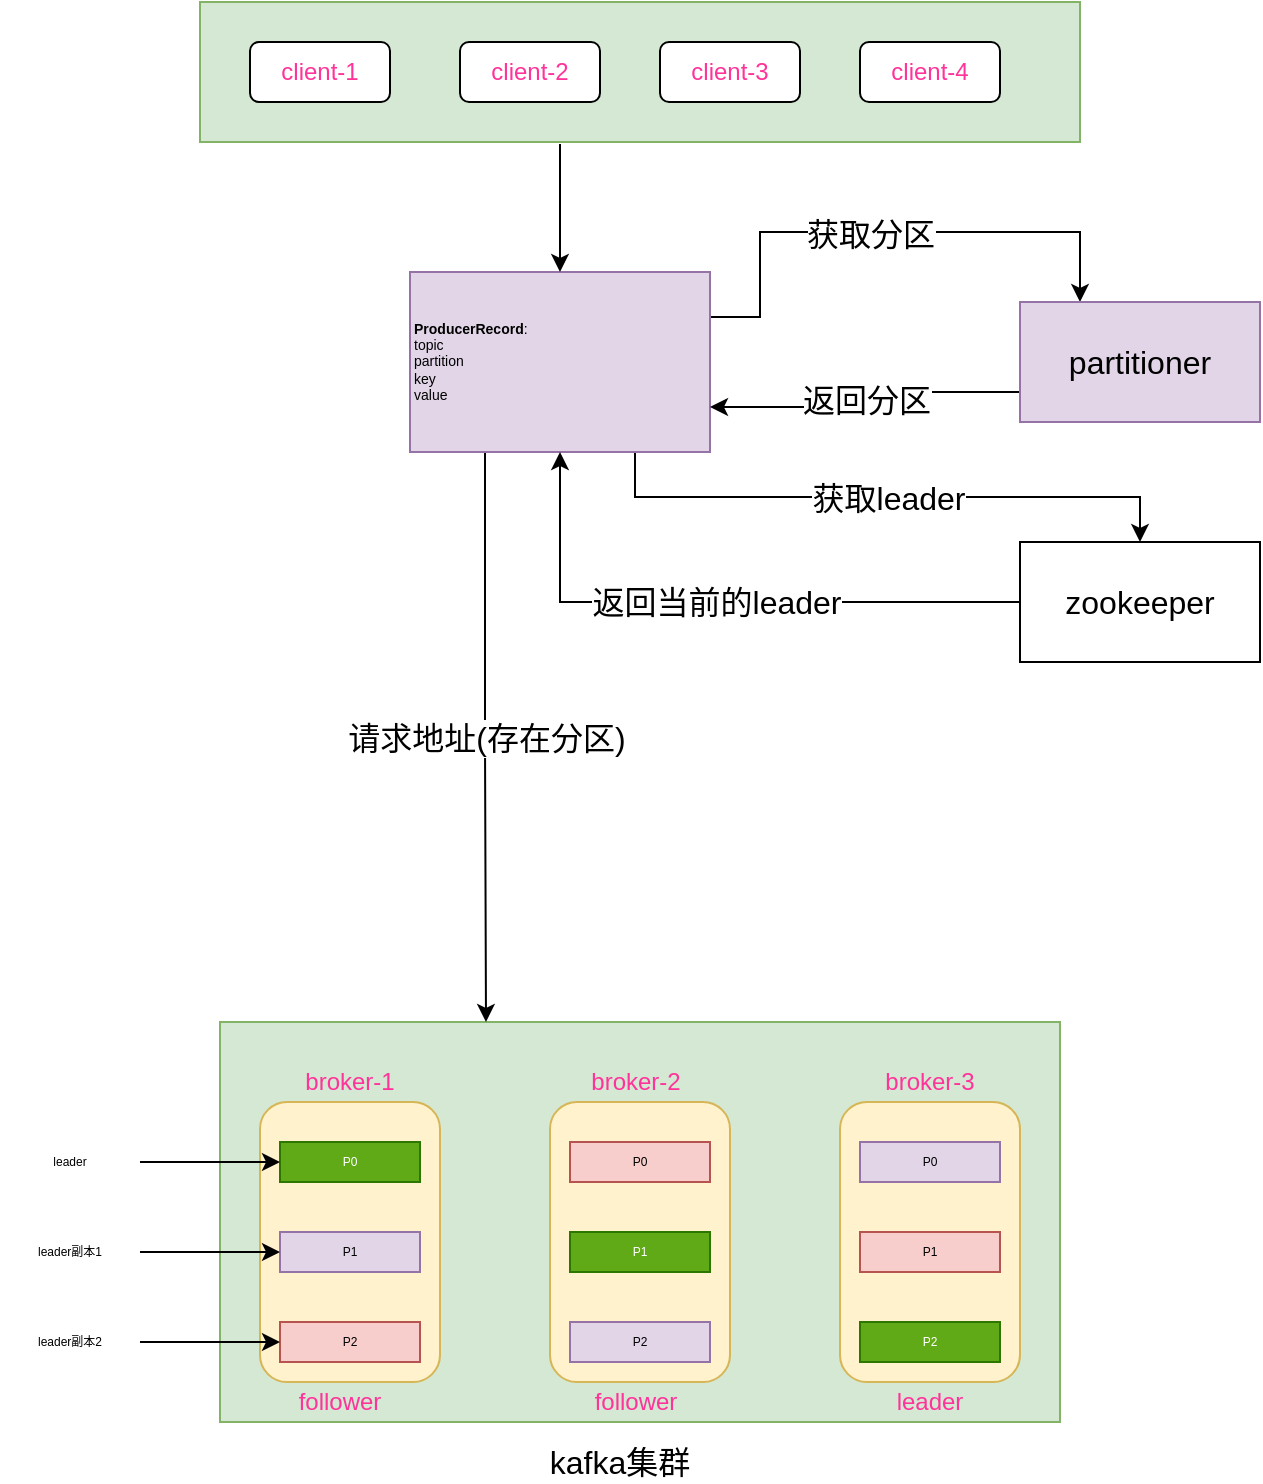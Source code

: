<mxfile version="10.7.1" type="github"><diagram id="N1dAyhYNm_RykhK6RB0k" name="ç¬¬ 1 é¡µ"><mxGraphModel dx="743" dy="433" grid="1" gridSize="10" guides="1" tooltips="1" connect="1" arrows="1" fold="1" page="1" pageScale="1" pageWidth="827" pageHeight="1169" math="0" shadow="0"><root><mxCell id="0"/><mxCell id="1" parent="0"/><mxCell id="OH9oSmofbC-8zadBRavQ-1" value="" style="rounded=0;whiteSpace=wrap;html=1;fillColor=#d5e8d4;strokeColor=#82b366;" vertex="1" parent="1"><mxGeometry x="130" y="520" width="420" height="200" as="geometry"/></mxCell><mxCell id="OH9oSmofbC-8zadBRavQ-7" value="" style="rounded=1;whiteSpace=wrap;html=1;fillColor=#fff2cc;strokeColor=#d6b656;" vertex="1" parent="1"><mxGeometry x="150" y="560" width="90" height="140" as="geometry"/></mxCell><mxCell id="OH9oSmofbC-8zadBRavQ-8" value="" style="rounded=1;whiteSpace=wrap;html=1;fillColor=#fff2cc;strokeColor=#d6b656;" vertex="1" parent="1"><mxGeometry x="295" y="560" width="90" height="140" as="geometry"/></mxCell><mxCell id="OH9oSmofbC-8zadBRavQ-9" value="" style="rounded=1;whiteSpace=wrap;html=1;fillColor=#fff2cc;strokeColor=#d6b656;" vertex="1" parent="1"><mxGeometry x="440" y="560" width="90" height="140" as="geometry"/></mxCell><mxCell id="OH9oSmofbC-8zadBRavQ-10" value="kafka集群" style="text;html=1;strokeColor=none;fillColor=none;align=center;verticalAlign=middle;whiteSpace=wrap;rounded=0;fontSize=16;" vertex="1" parent="1"><mxGeometry x="250" y="730" width="160" height="20" as="geometry"/></mxCell><mxCell id="OH9oSmofbC-8zadBRavQ-11" value="follower" style="text;html=1;strokeColor=none;fillColor=none;align=center;verticalAlign=middle;whiteSpace=wrap;rounded=0;fontColor=#FF3399;" vertex="1" parent="1"><mxGeometry x="170" y="700" width="40" height="20" as="geometry"/></mxCell><mxCell id="OH9oSmofbC-8zadBRavQ-12" value="follower" style="text;html=1;strokeColor=none;fillColor=none;align=center;verticalAlign=middle;whiteSpace=wrap;rounded=0;fontColor=#FF3399;" vertex="1" parent="1"><mxGeometry x="317.5" y="700" width="40" height="20" as="geometry"/></mxCell><mxCell id="OH9oSmofbC-8zadBRavQ-13" value="leader" style="text;html=1;strokeColor=none;fillColor=none;align=center;verticalAlign=middle;whiteSpace=wrap;rounded=0;fontColor=#FF3399;" vertex="1" parent="1"><mxGeometry x="465" y="700" width="40" height="20" as="geometry"/></mxCell><mxCell id="OH9oSmofbC-8zadBRavQ-14" value="" style="rounded=0;whiteSpace=wrap;html=1;fillColor=#d5e8d4;strokeColor=#82b366;" vertex="1" parent="1"><mxGeometry x="120" y="10" width="440" height="70" as="geometry"/></mxCell><mxCell id="OH9oSmofbC-8zadBRavQ-15" value="client-1" style="rounded=1;whiteSpace=wrap;html=1;fontColor=#FF3399;" vertex="1" parent="1"><mxGeometry x="145" y="30" width="70" height="30" as="geometry"/></mxCell><mxCell id="OH9oSmofbC-8zadBRavQ-16" value="client-2" style="rounded=1;whiteSpace=wrap;html=1;fontColor=#FF3399;" vertex="1" parent="1"><mxGeometry x="250" y="30" width="70" height="30" as="geometry"/></mxCell><mxCell id="OH9oSmofbC-8zadBRavQ-17" value="client-3" style="rounded=1;whiteSpace=wrap;html=1;fontColor=#FF3399;" vertex="1" parent="1"><mxGeometry x="350" y="30" width="70" height="30" as="geometry"/></mxCell><mxCell id="OH9oSmofbC-8zadBRavQ-18" value="client-4" style="rounded=1;whiteSpace=wrap;html=1;fontColor=#FF3399;" vertex="1" parent="1"><mxGeometry x="450" y="30" width="70" height="30" as="geometry"/></mxCell><mxCell id="OH9oSmofbC-8zadBRavQ-42" style="edgeStyle=orthogonalEdgeStyle;rounded=0;orthogonalLoop=1;jettySize=auto;html=1;exitX=1;exitY=0.25;exitDx=0;exitDy=0;fontSize=16;fontColor=#000000;entryX=0.25;entryY=0;entryDx=0;entryDy=0;" edge="1" parent="1" source="OH9oSmofbC-8zadBRavQ-19" target="OH9oSmofbC-8zadBRavQ-41"><mxGeometry relative="1" as="geometry"><Array as="points"><mxPoint x="400" y="168"/><mxPoint x="400" y="125"/><mxPoint x="560" y="125"/></Array></mxGeometry></mxCell><mxCell id="OH9oSmofbC-8zadBRavQ-44" value="获取分区" style="text;html=1;resizable=0;points=[];align=center;verticalAlign=middle;labelBackgroundColor=#ffffff;fontSize=16;fontColor=#000000;" vertex="1" connectable="0" parent="OH9oSmofbC-8zadBRavQ-42"><mxGeometry x="-0.068" y="-1" relative="1" as="geometry"><mxPoint as="offset"/></mxGeometry></mxCell><mxCell id="OH9oSmofbC-8zadBRavQ-46" value="获取leader" style="edgeStyle=orthogonalEdgeStyle;rounded=0;orthogonalLoop=1;jettySize=auto;html=1;exitX=0.75;exitY=1;exitDx=0;exitDy=0;entryX=0.5;entryY=0;entryDx=0;entryDy=0;fontSize=16;fontColor=#000000;" edge="1" parent="1" source="OH9oSmofbC-8zadBRavQ-19" target="OH9oSmofbC-8zadBRavQ-45"><mxGeometry relative="1" as="geometry"/></mxCell><mxCell id="OH9oSmofbC-8zadBRavQ-48" value="请求地址(存在分区)" style="edgeStyle=orthogonalEdgeStyle;rounded=0;orthogonalLoop=1;jettySize=auto;html=1;exitX=0.25;exitY=1;exitDx=0;exitDy=0;fontSize=16;fontColor=#000000;" edge="1" parent="1" source="OH9oSmofbC-8zadBRavQ-19" target="OH9oSmofbC-8zadBRavQ-1"><mxGeometry relative="1" as="geometry"><Array as="points"><mxPoint x="263" y="380"/><mxPoint x="263" y="380"/></Array></mxGeometry></mxCell><mxCell id="OH9oSmofbC-8zadBRavQ-19" value="&lt;div style=&quot;text-align: left ; font-size: 7px&quot;&gt;&lt;font style=&quot;font-size: 7px&quot;&gt;&lt;b&gt;ProducerRecord&lt;/b&gt;:&lt;/font&gt;&lt;/div&gt;&lt;div style=&quot;text-align: left ; font-size: 7px&quot;&gt;&lt;font style=&quot;font-size: 7px&quot;&gt;topic&lt;/font&gt;&lt;/div&gt;&lt;div style=&quot;text-align: left ; font-size: 7px&quot;&gt;&lt;font style=&quot;font-size: 7px&quot;&gt;partition&lt;/font&gt;&lt;/div&gt;&lt;div style=&quot;text-align: left ; font-size: 7px&quot;&gt;&lt;font style=&quot;font-size: 7px&quot;&gt;key&lt;/font&gt;&lt;/div&gt;&lt;div style=&quot;text-align: left ; font-size: 7px&quot;&gt;&lt;font style=&quot;font-size: 7px&quot;&gt;value&lt;/font&gt;&lt;/div&gt;" style="rounded=0;whiteSpace=wrap;html=1;align=left;fontSize=6;fillColor=#e1d5e7;strokeColor=#9673a6;" vertex="1" parent="1"><mxGeometry x="225" y="145" width="150" height="90" as="geometry"/></mxCell><mxCell id="OH9oSmofbC-8zadBRavQ-20" value="" style="endArrow=classic;html=1;fontColor=#FF3399;entryX=0.5;entryY=0;entryDx=0;entryDy=0;" edge="1" parent="1" target="OH9oSmofbC-8zadBRavQ-19"><mxGeometry width="50" height="50" relative="1" as="geometry"><mxPoint x="300" y="81" as="sourcePoint"/><mxPoint x="190" y="140" as="targetPoint"/></mxGeometry></mxCell><mxCell id="OH9oSmofbC-8zadBRavQ-22" value="P0" style="rounded=0;whiteSpace=wrap;html=1;fontSize=6;fontColor=#ffffff;align=center;fillColor=#60a917;strokeColor=#2D7600;" vertex="1" parent="1"><mxGeometry x="160" y="580" width="70" height="20" as="geometry"/></mxCell><mxCell id="OH9oSmofbC-8zadBRavQ-23" value="P0" style="rounded=0;whiteSpace=wrap;html=1;fontSize=6;align=center;fillColor=#f8cecc;strokeColor=#b85450;" vertex="1" parent="1"><mxGeometry x="305" y="580" width="70" height="20" as="geometry"/></mxCell><mxCell id="OH9oSmofbC-8zadBRavQ-24" value="P0" style="rounded=0;whiteSpace=wrap;html=1;fontSize=6;align=center;fillColor=#e1d5e7;strokeColor=#9673a6;" vertex="1" parent="1"><mxGeometry x="450" y="580" width="70" height="20" as="geometry"/></mxCell><mxCell id="OH9oSmofbC-8zadBRavQ-25" value="P1" style="rounded=0;whiteSpace=wrap;html=1;fontSize=6;align=center;fillColor=#e1d5e7;strokeColor=#9673a6;" vertex="1" parent="1"><mxGeometry x="160" y="625" width="70" height="20" as="geometry"/></mxCell><mxCell id="OH9oSmofbC-8zadBRavQ-26" value="P2" style="rounded=0;whiteSpace=wrap;html=1;fontSize=6;align=center;fillColor=#f8cecc;strokeColor=#b85450;" vertex="1" parent="1"><mxGeometry x="160" y="670" width="70" height="20" as="geometry"/></mxCell><mxCell id="OH9oSmofbC-8zadBRavQ-28" value="P1" style="rounded=0;whiteSpace=wrap;html=1;fontSize=6;fontColor=#ffffff;align=center;fillColor=#60a917;strokeColor=#2D7600;" vertex="1" parent="1"><mxGeometry x="305" y="625" width="70" height="20" as="geometry"/></mxCell><mxCell id="OH9oSmofbC-8zadBRavQ-29" value="P2" style="rounded=0;whiteSpace=wrap;html=1;fontSize=6;align=center;fillColor=#e1d5e7;strokeColor=#9673a6;" vertex="1" parent="1"><mxGeometry x="305" y="670" width="70" height="20" as="geometry"/></mxCell><mxCell id="OH9oSmofbC-8zadBRavQ-30" value="P1" style="rounded=0;whiteSpace=wrap;html=1;fontSize=6;align=center;fillColor=#f8cecc;strokeColor=#b85450;" vertex="1" parent="1"><mxGeometry x="450" y="625" width="70" height="20" as="geometry"/></mxCell><mxCell id="OH9oSmofbC-8zadBRavQ-31" value="P2" style="rounded=0;whiteSpace=wrap;html=1;fontSize=6;fontColor=#ffffff;align=center;fillColor=#60a917;strokeColor=#2D7600;" vertex="1" parent="1"><mxGeometry x="450" y="670" width="70" height="20" as="geometry"/></mxCell><mxCell id="OH9oSmofbC-8zadBRavQ-35" style="edgeStyle=orthogonalEdgeStyle;rounded=0;orthogonalLoop=1;jettySize=auto;html=1;exitX=1;exitY=0.5;exitDx=0;exitDy=0;entryX=0;entryY=0.5;entryDx=0;entryDy=0;fontSize=6;fontColor=#000000;" edge="1" parent="1" source="OH9oSmofbC-8zadBRavQ-32" target="OH9oSmofbC-8zadBRavQ-22"><mxGeometry relative="1" as="geometry"/></mxCell><mxCell id="OH9oSmofbC-8zadBRavQ-32" value="leader" style="text;html=1;strokeColor=none;fillColor=none;align=center;verticalAlign=middle;whiteSpace=wrap;rounded=0;fontSize=6;fontColor=#000000;" vertex="1" parent="1"><mxGeometry x="20" y="580" width="70" height="20" as="geometry"/></mxCell><mxCell id="OH9oSmofbC-8zadBRavQ-36" style="edgeStyle=orthogonalEdgeStyle;rounded=0;orthogonalLoop=1;jettySize=auto;html=1;exitX=1;exitY=0.5;exitDx=0;exitDy=0;entryX=0;entryY=0.5;entryDx=0;entryDy=0;fontSize=6;fontColor=#000000;" edge="1" parent="1" source="OH9oSmofbC-8zadBRavQ-33" target="OH9oSmofbC-8zadBRavQ-25"><mxGeometry relative="1" as="geometry"/></mxCell><mxCell id="OH9oSmofbC-8zadBRavQ-33" value="leader副本1&lt;br&gt;" style="text;html=1;strokeColor=none;fillColor=none;align=center;verticalAlign=middle;whiteSpace=wrap;rounded=0;fontSize=6;fontColor=#000000;" vertex="1" parent="1"><mxGeometry x="20" y="625" width="70" height="20" as="geometry"/></mxCell><mxCell id="OH9oSmofbC-8zadBRavQ-37" style="edgeStyle=orthogonalEdgeStyle;rounded=0;orthogonalLoop=1;jettySize=auto;html=1;exitX=1;exitY=0.5;exitDx=0;exitDy=0;entryX=0;entryY=0.5;entryDx=0;entryDy=0;fontSize=6;fontColor=#000000;" edge="1" parent="1" source="OH9oSmofbC-8zadBRavQ-34" target="OH9oSmofbC-8zadBRavQ-26"><mxGeometry relative="1" as="geometry"/></mxCell><mxCell id="OH9oSmofbC-8zadBRavQ-34" value="leader副本2&lt;br&gt;" style="text;html=1;strokeColor=none;fillColor=none;align=center;verticalAlign=middle;whiteSpace=wrap;rounded=0;fontSize=6;fontColor=#000000;" vertex="1" parent="1"><mxGeometry x="20" y="670" width="70" height="20" as="geometry"/></mxCell><mxCell id="OH9oSmofbC-8zadBRavQ-38" value="broker-1" style="text;html=1;strokeColor=none;fillColor=none;align=center;verticalAlign=middle;whiteSpace=wrap;rounded=0;fontColor=#FF3399;" vertex="1" parent="1"><mxGeometry x="165" y="540" width="60" height="20" as="geometry"/></mxCell><mxCell id="OH9oSmofbC-8zadBRavQ-39" value="broker-2" style="text;html=1;strokeColor=none;fillColor=none;align=center;verticalAlign=middle;whiteSpace=wrap;rounded=0;fontColor=#FF3399;" vertex="1" parent="1"><mxGeometry x="307.5" y="540" width="60" height="20" as="geometry"/></mxCell><mxCell id="OH9oSmofbC-8zadBRavQ-40" value="broker-3" style="text;html=1;strokeColor=none;fillColor=none;align=center;verticalAlign=middle;whiteSpace=wrap;rounded=0;fontColor=#FF3399;" vertex="1" parent="1"><mxGeometry x="455" y="540" width="60" height="20" as="geometry"/></mxCell><mxCell id="OH9oSmofbC-8zadBRavQ-43" value="返回分区" style="edgeStyle=orthogonalEdgeStyle;rounded=0;orthogonalLoop=1;jettySize=auto;html=1;exitX=0;exitY=0.75;exitDx=0;exitDy=0;entryX=1;entryY=0.75;entryDx=0;entryDy=0;fontSize=16;fontColor=#000000;" edge="1" parent="1" source="OH9oSmofbC-8zadBRavQ-41" target="OH9oSmofbC-8zadBRavQ-19"><mxGeometry relative="1" as="geometry"/></mxCell><mxCell id="OH9oSmofbC-8zadBRavQ-41" value="&lt;span&gt;partitioner&lt;/span&gt;" style="rounded=0;whiteSpace=wrap;html=1;fontSize=16;align=center;fillColor=#e1d5e7;strokeColor=#9673a6;" vertex="1" parent="1"><mxGeometry x="530" y="160" width="120" height="60" as="geometry"/></mxCell><mxCell id="OH9oSmofbC-8zadBRavQ-47" value="返回当前的leader" style="edgeStyle=orthogonalEdgeStyle;rounded=0;orthogonalLoop=1;jettySize=auto;html=1;exitX=0;exitY=0.5;exitDx=0;exitDy=0;entryX=0.5;entryY=1;entryDx=0;entryDy=0;fontSize=16;fontColor=#000000;" edge="1" parent="1" source="OH9oSmofbC-8zadBRavQ-45" target="OH9oSmofbC-8zadBRavQ-19"><mxGeometry relative="1" as="geometry"/></mxCell><mxCell id="OH9oSmofbC-8zadBRavQ-45" value="zookeeper" style="rounded=0;whiteSpace=wrap;html=1;fontSize=16;fontColor=#000000;align=center;" vertex="1" parent="1"><mxGeometry x="530" y="280" width="120" height="60" as="geometry"/></mxCell></root></mxGraphModel></diagram></mxfile>